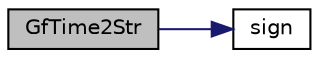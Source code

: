 digraph "GfTime2Str"
{
  edge [fontname="Helvetica",fontsize="10",labelfontname="Helvetica",labelfontsize="10"];
  node [fontname="Helvetica",fontsize="10",shape=record];
  rankdir="LR";
  Node1 [label="GfTime2Str",height=0.2,width=0.4,color="black", fillcolor="grey75", style="filled", fontcolor="black"];
  Node1 -> Node2 [color="midnightblue",fontsize="10",style="solid",fontname="Helvetica"];
  Node2 [label="sign",height=0.2,width=0.4,color="black", fillcolor="white", style="filled",URL="$_math_functions_8h.html#a96c13b7e2b0a7c169ee21ca9d5597a2d"];
}
